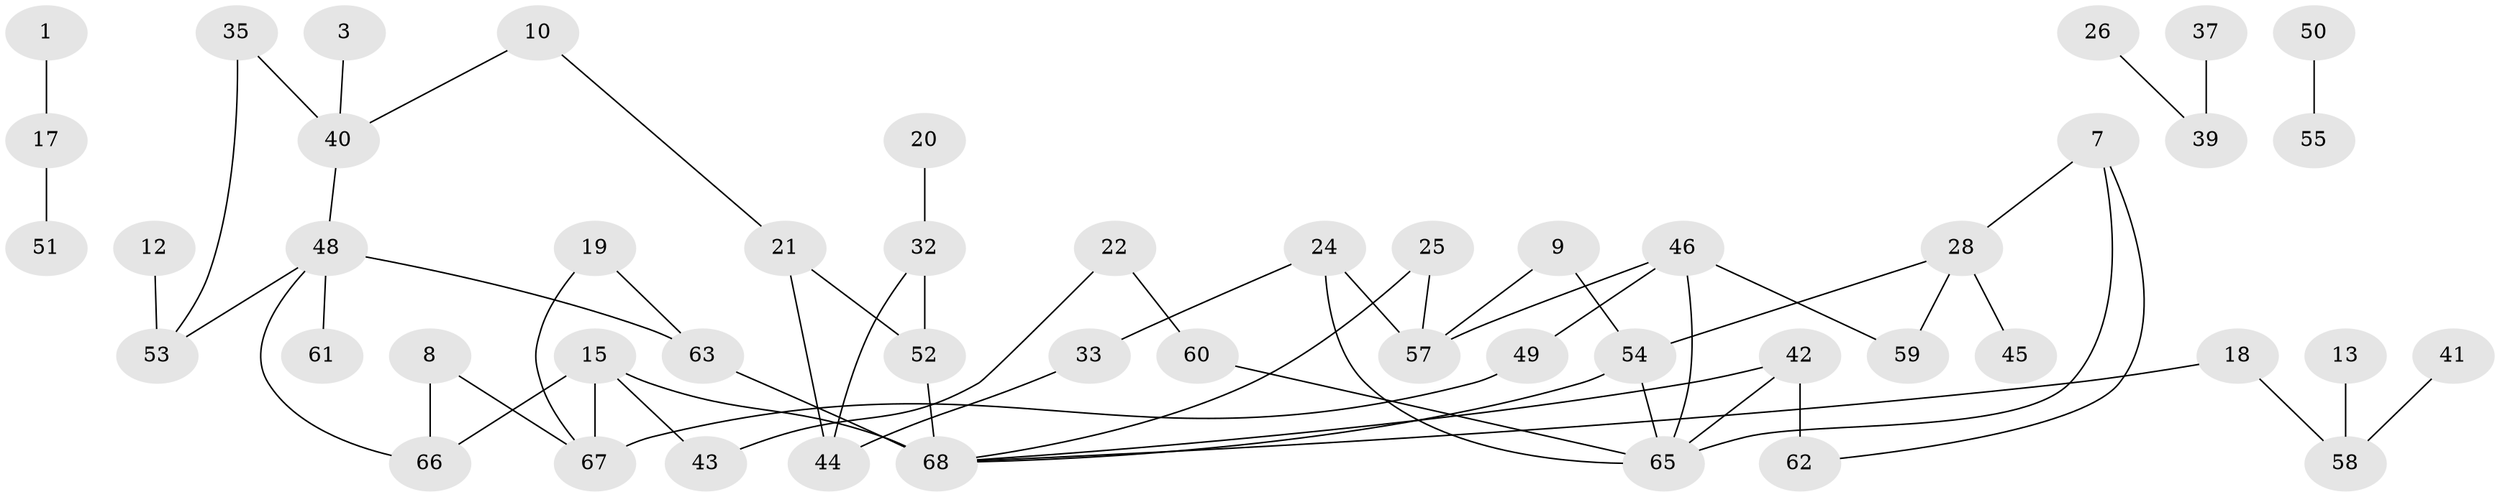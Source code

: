 // original degree distribution, {3: 0.18382352941176472, 1: 0.20588235294117646, 0: 0.11764705882352941, 5: 0.022058823529411766, 4: 0.10294117647058823, 2: 0.3602941176470588, 6: 0.007352941176470588}
// Generated by graph-tools (version 1.1) at 2025/00/03/09/25 03:00:45]
// undirected, 50 vertices, 62 edges
graph export_dot {
graph [start="1"]
  node [color=gray90,style=filled];
  1;
  3;
  7;
  8;
  9;
  10;
  12;
  13;
  15;
  17;
  18;
  19;
  20;
  21;
  22;
  24;
  25;
  26;
  28;
  32;
  33;
  35;
  37;
  39;
  40;
  41;
  42;
  43;
  44;
  45;
  46;
  48;
  49;
  50;
  51;
  52;
  53;
  54;
  55;
  57;
  58;
  59;
  60;
  61;
  62;
  63;
  65;
  66;
  67;
  68;
  1 -- 17 [weight=1.0];
  3 -- 40 [weight=1.0];
  7 -- 28 [weight=1.0];
  7 -- 62 [weight=1.0];
  7 -- 65 [weight=1.0];
  8 -- 66 [weight=1.0];
  8 -- 67 [weight=1.0];
  9 -- 54 [weight=1.0];
  9 -- 57 [weight=1.0];
  10 -- 21 [weight=1.0];
  10 -- 40 [weight=1.0];
  12 -- 53 [weight=1.0];
  13 -- 58 [weight=1.0];
  15 -- 43 [weight=1.0];
  15 -- 66 [weight=1.0];
  15 -- 67 [weight=2.0];
  15 -- 68 [weight=1.0];
  17 -- 51 [weight=1.0];
  18 -- 58 [weight=1.0];
  18 -- 68 [weight=1.0];
  19 -- 63 [weight=1.0];
  19 -- 67 [weight=1.0];
  20 -- 32 [weight=1.0];
  21 -- 44 [weight=1.0];
  21 -- 52 [weight=1.0];
  22 -- 43 [weight=1.0];
  22 -- 60 [weight=1.0];
  24 -- 33 [weight=1.0];
  24 -- 57 [weight=2.0];
  24 -- 65 [weight=1.0];
  25 -- 57 [weight=1.0];
  25 -- 68 [weight=1.0];
  26 -- 39 [weight=1.0];
  28 -- 45 [weight=1.0];
  28 -- 54 [weight=1.0];
  28 -- 59 [weight=1.0];
  32 -- 44 [weight=1.0];
  32 -- 52 [weight=2.0];
  33 -- 44 [weight=1.0];
  35 -- 40 [weight=1.0];
  35 -- 53 [weight=1.0];
  37 -- 39 [weight=1.0];
  40 -- 48 [weight=1.0];
  41 -- 58 [weight=1.0];
  42 -- 62 [weight=2.0];
  42 -- 65 [weight=1.0];
  42 -- 68 [weight=1.0];
  46 -- 49 [weight=1.0];
  46 -- 57 [weight=1.0];
  46 -- 59 [weight=1.0];
  46 -- 65 [weight=1.0];
  48 -- 53 [weight=1.0];
  48 -- 61 [weight=1.0];
  48 -- 63 [weight=2.0];
  48 -- 66 [weight=1.0];
  49 -- 67 [weight=1.0];
  50 -- 55 [weight=1.0];
  52 -- 68 [weight=1.0];
  54 -- 65 [weight=1.0];
  54 -- 68 [weight=1.0];
  60 -- 65 [weight=1.0];
  63 -- 68 [weight=3.0];
}
